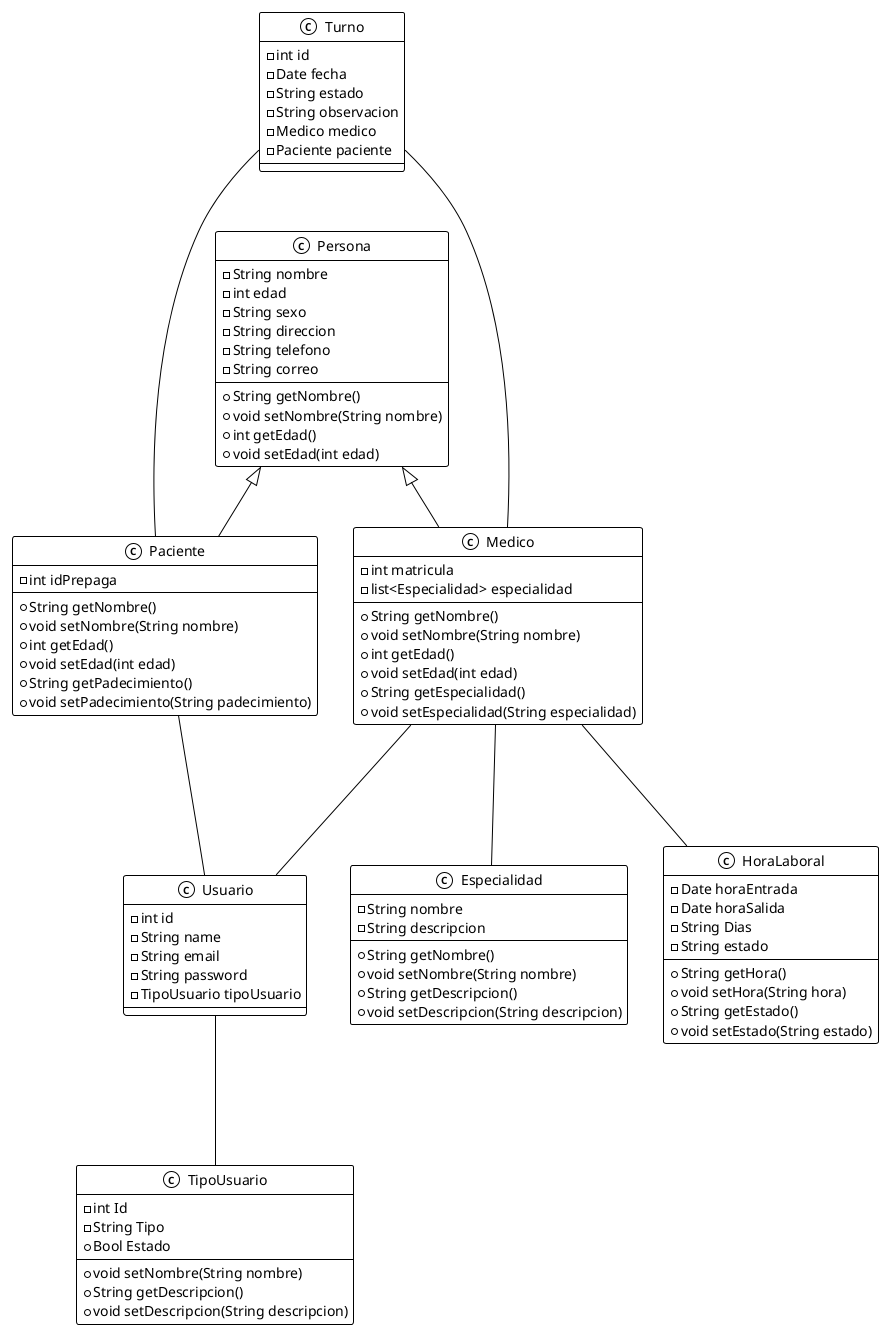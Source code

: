 ﻿@startuml
'https://plantuml.com/class-diagram
!theme mono 
Turno --- Paciente
Turno --- Medico

Medico --- Especialidad
Medico --- HoraLaboral



Paciente --- Usuario
Medico --- Usuario
Usuario --- TipoUsuario

class Usuario{
-int id
-String name
-String email
-String password
-TipoUsuario tipoUsuario
}
class Turno{
    -int id
    -Date fecha
    -String estado
    -String observacion
    -Medico medico
    -Paciente paciente
  /'  +int getId()
    +void setId(int id)
    +String getFecha()
    +void setFecha(String fecha)
    +String getHora()
    +void setHora(String hora)
    +String getEstado()
    +void setEstado(String estado)
    +String getDescripcion()
    +void setDescripcion(String descripcion)
    +Medico getMedico()
    +void setMedico(Medico medico)
    +Paciente getPaciente()
    +void setPaciente(Paciente paciente)'/
    }

class Persona{
    -String nombre
    -int edad
    -String sexo
    -String direccion
    -String telefono
    -String correo
    +String getNombre()
    +void setNombre(String nombre)
    +int getEdad()
    +void setEdad(int edad)
}


class Paciente extends Persona{
    -int idPrepaga
    +String getNombre()
    +void setNombre(String nombre)
    +int getEdad()
    +void setEdad(int edad)
    +String getPadecimiento()
    +void setPadecimiento(String padecimiento)
}
class Medico extends Persona{
    -int matricula
    -list<Especialidad> especialidad
    +String getNombre()
    +void setNombre(String nombre)
    +int getEdad()
    +void setEdad(int edad)
    +String getEspecialidad()
    +void setEspecialidad(String especialidad)
}
class Especialidad{
    -String nombre
    -String descripcion
    +String getNombre()
    +void setNombre(String nombre)
    +String getDescripcion()
    +void setDescripcion(String descripcion)
}
class HoraLaboral{
    -Date horaEntrada
    -Date horaSalida
    -String Dias
    -String estado
    +String getHora()
    +void setHora(String hora)
    +String getEstado()
    +void setEstado(String estado)
}
class TipoUsuario{
    -int Id
    -String Tipo
    +Bool Estado
    +void setNombre(String nombre)
    +String getDescripcion()
    +void setDescripcion(String descripcion)
}

@enduml